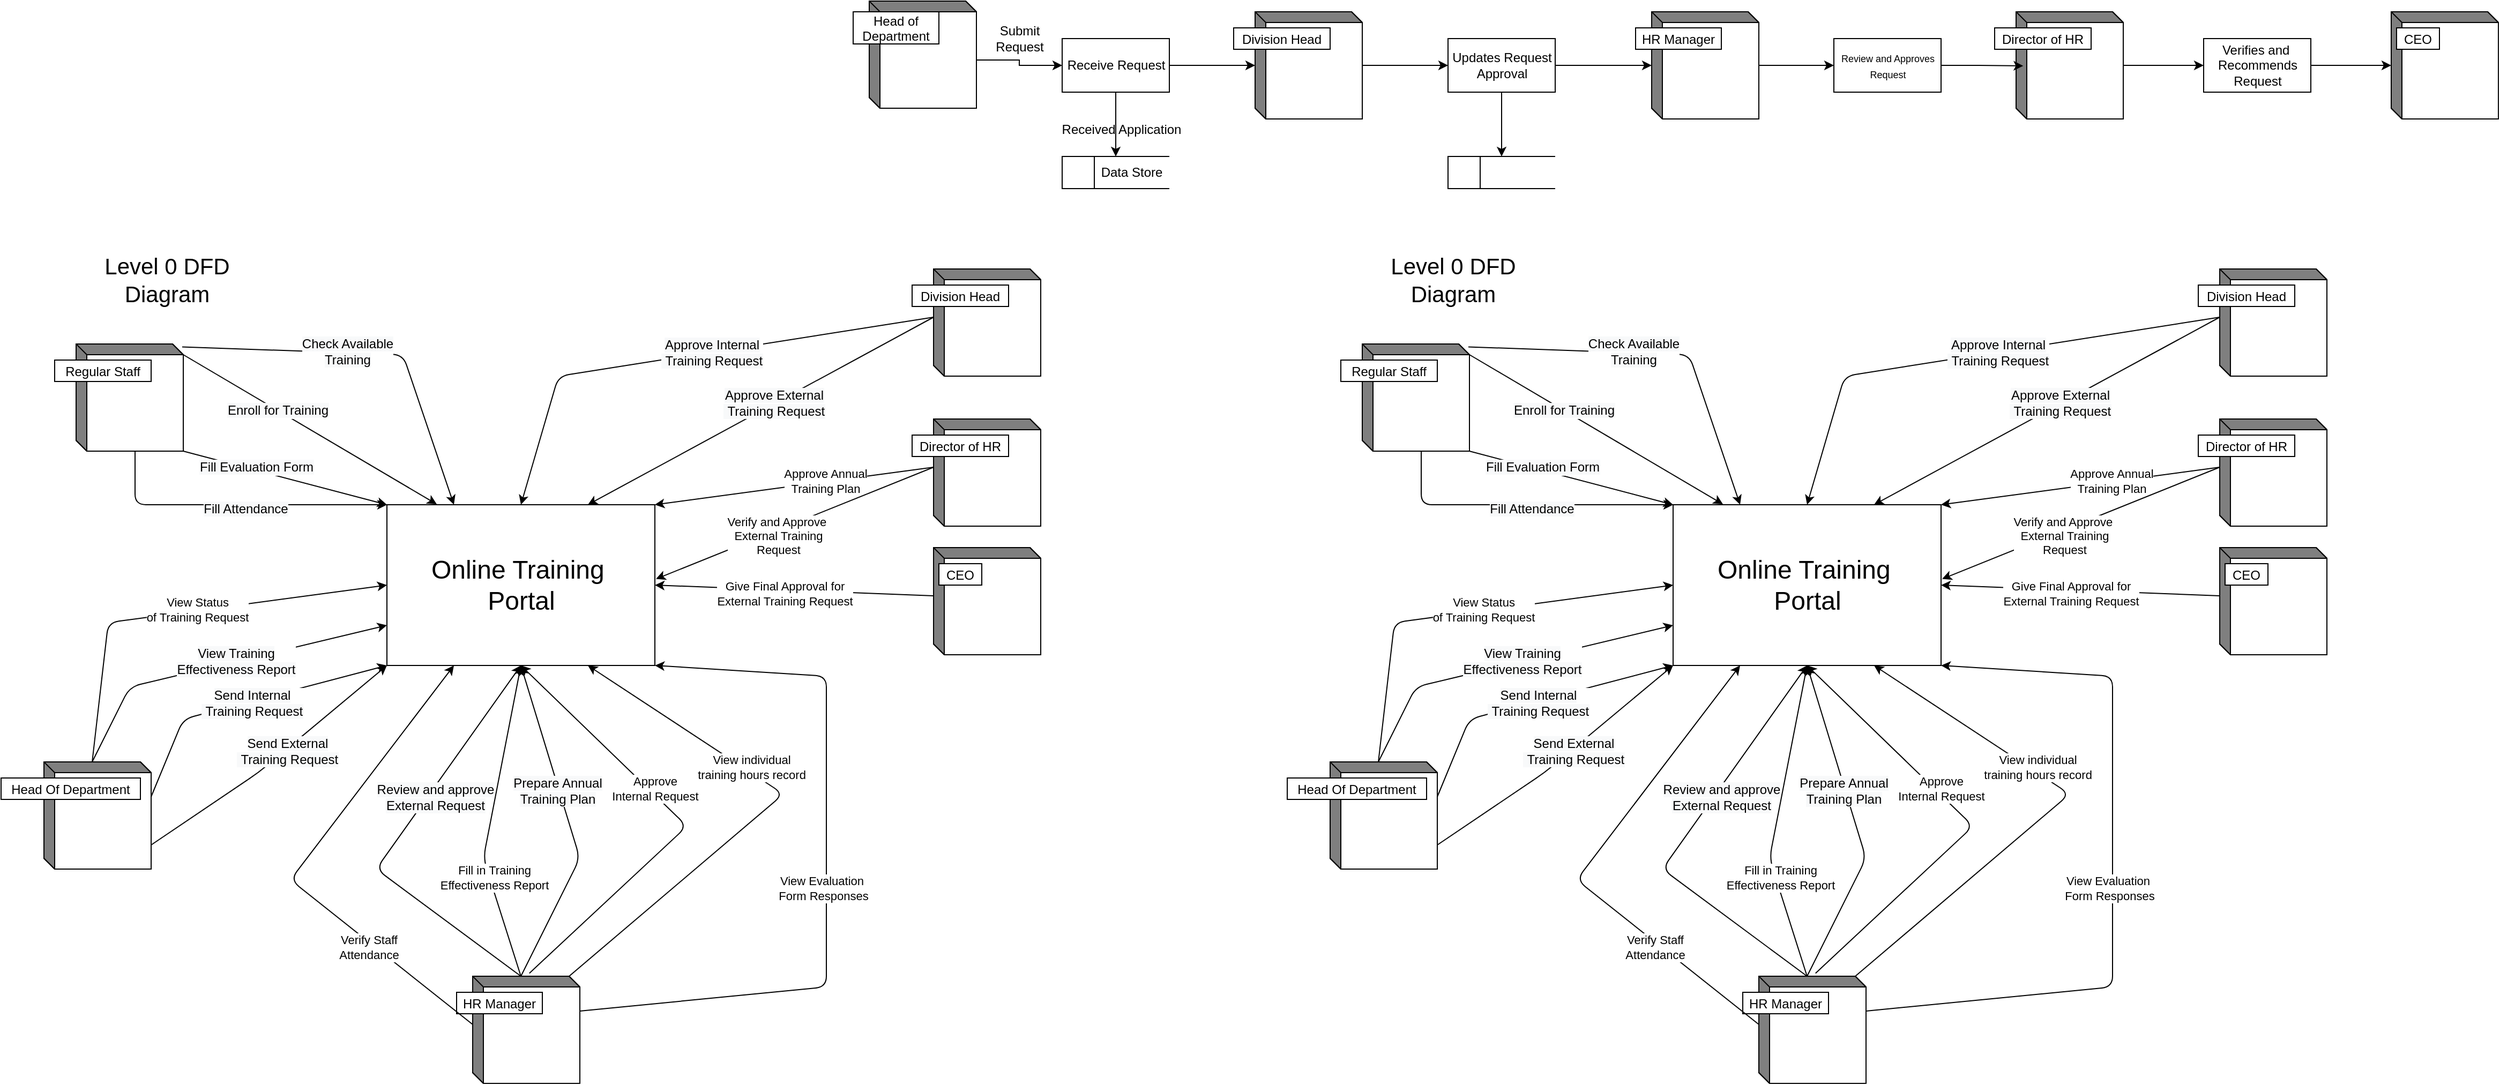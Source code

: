 <mxfile version="14.5.3" type="github">
  <diagram id="k6v7SNn6R5cbtLQKh57G" name="Page-1">
    <mxGraphModel dx="3731" dy="1134" grid="1" gridSize="10" guides="1" tooltips="1" connect="1" arrows="1" fold="1" page="1" pageScale="1" pageWidth="850" pageHeight="1100" math="0" shadow="0">
      <root>
        <mxCell id="0" />
        <mxCell id="1" parent="0" />
        <mxCell id="owvocZtWML4od7lgdQ8R-1" value="" style="html=1;dashed=0;whitespace=wrap;shape=mxgraph.dfd.dataStoreID;align=left;spacingLeft=3;points=[[0,0],[0.5,0],[1,0],[0,0.5],[1,0.5],[0,1],[0.5,1],[1,1]];" vertex="1" parent="1">
          <mxGeometry x="110" y="415" width="100" height="30" as="geometry" />
        </mxCell>
        <mxCell id="owvocZtWML4od7lgdQ8R-15" style="edgeStyle=orthogonalEdgeStyle;rounded=0;orthogonalLoop=1;jettySize=auto;html=1;exitX=0;exitY=0;exitDx=100;exitDy=55;exitPerimeter=0;" edge="1" parent="1" source="owvocZtWML4od7lgdQ8R-2" target="owvocZtWML4od7lgdQ8R-4">
          <mxGeometry relative="1" as="geometry" />
        </mxCell>
        <mxCell id="owvocZtWML4od7lgdQ8R-2" value="" style="html=1;dashed=0;whitespace=wrap;shape=mxgraph.dfd.externalEntity" vertex="1" parent="1">
          <mxGeometry x="-70" y="270" width="100" height="100" as="geometry" />
        </mxCell>
        <mxCell id="owvocZtWML4od7lgdQ8R-3" value="Head of &#xa;Department" style="autosize=1;part=1;resizable=0;strokeColor=inherit;fillColor=inherit;gradientColor=inherit;" vertex="1" parent="owvocZtWML4od7lgdQ8R-2">
          <mxGeometry width="80" height="30" relative="1" as="geometry">
            <mxPoint x="-15" y="10" as="offset" />
          </mxGeometry>
        </mxCell>
        <mxCell id="owvocZtWML4od7lgdQ8R-16" style="edgeStyle=orthogonalEdgeStyle;rounded=0;orthogonalLoop=1;jettySize=auto;html=1;" edge="1" parent="1" source="owvocZtWML4od7lgdQ8R-4" target="owvocZtWML4od7lgdQ8R-5">
          <mxGeometry relative="1" as="geometry" />
        </mxCell>
        <mxCell id="owvocZtWML4od7lgdQ8R-27" style="edgeStyle=orthogonalEdgeStyle;rounded=0;orthogonalLoop=1;jettySize=auto;html=1;entryX=0.5;entryY=0;entryDx=0;entryDy=0;" edge="1" parent="1" source="owvocZtWML4od7lgdQ8R-4" target="owvocZtWML4od7lgdQ8R-1">
          <mxGeometry relative="1" as="geometry" />
        </mxCell>
        <mxCell id="owvocZtWML4od7lgdQ8R-4" value="Receive Request" style="html=1;dashed=0;whitespace=wrap;" vertex="1" parent="1">
          <mxGeometry x="110" y="305" width="100" height="50" as="geometry" />
        </mxCell>
        <mxCell id="owvocZtWML4od7lgdQ8R-18" style="edgeStyle=orthogonalEdgeStyle;rounded=0;orthogonalLoop=1;jettySize=auto;html=1;entryX=0;entryY=0.5;entryDx=0;entryDy=0;" edge="1" parent="1" source="owvocZtWML4od7lgdQ8R-5" target="owvocZtWML4od7lgdQ8R-13">
          <mxGeometry relative="1" as="geometry" />
        </mxCell>
        <mxCell id="owvocZtWML4od7lgdQ8R-5" value="" style="html=1;dashed=0;whitespace=wrap;shape=mxgraph.dfd.externalEntity" vertex="1" parent="1">
          <mxGeometry x="290" y="280" width="100" height="100" as="geometry" />
        </mxCell>
        <mxCell id="owvocZtWML4od7lgdQ8R-6" value="Division Head" style="autosize=1;part=1;resizable=0;strokeColor=inherit;fillColor=inherit;gradientColor=inherit;" vertex="1" parent="owvocZtWML4od7lgdQ8R-5">
          <mxGeometry width="90" height="20" relative="1" as="geometry">
            <mxPoint x="-20" y="15" as="offset" />
          </mxGeometry>
        </mxCell>
        <mxCell id="owvocZtWML4od7lgdQ8R-20" style="edgeStyle=orthogonalEdgeStyle;rounded=0;orthogonalLoop=1;jettySize=auto;html=1;entryX=0;entryY=0.5;entryDx=0;entryDy=0;" edge="1" parent="1" source="owvocZtWML4od7lgdQ8R-7" target="owvocZtWML4od7lgdQ8R-14">
          <mxGeometry relative="1" as="geometry" />
        </mxCell>
        <mxCell id="owvocZtWML4od7lgdQ8R-7" value="" style="html=1;dashed=0;whitespace=wrap;shape=mxgraph.dfd.externalEntity" vertex="1" parent="1">
          <mxGeometry x="660" y="280" width="100" height="100" as="geometry" />
        </mxCell>
        <mxCell id="owvocZtWML4od7lgdQ8R-8" value="HR Manager" style="autosize=1;part=1;resizable=0;strokeColor=inherit;fillColor=inherit;gradientColor=inherit;" vertex="1" parent="owvocZtWML4od7lgdQ8R-7">
          <mxGeometry width="80" height="20" relative="1" as="geometry">
            <mxPoint x="-15" y="15" as="offset" />
          </mxGeometry>
        </mxCell>
        <mxCell id="owvocZtWML4od7lgdQ8R-24" style="edgeStyle=orthogonalEdgeStyle;rounded=0;orthogonalLoop=1;jettySize=auto;html=1;entryX=0;entryY=0.5;entryDx=0;entryDy=0;" edge="1" parent="1" source="owvocZtWML4od7lgdQ8R-9" target="owvocZtWML4od7lgdQ8R-23">
          <mxGeometry relative="1" as="geometry" />
        </mxCell>
        <mxCell id="owvocZtWML4od7lgdQ8R-9" value="" style="html=1;dashed=0;whitespace=wrap;shape=mxgraph.dfd.externalEntity" vertex="1" parent="1">
          <mxGeometry x="1000" y="280" width="100" height="100" as="geometry" />
        </mxCell>
        <mxCell id="owvocZtWML4od7lgdQ8R-10" value="Director of HR" style="autosize=1;part=1;resizable=0;strokeColor=inherit;fillColor=inherit;gradientColor=inherit;" vertex="1" parent="owvocZtWML4od7lgdQ8R-9">
          <mxGeometry width="90" height="20" relative="1" as="geometry">
            <mxPoint x="-20" y="15" as="offset" />
          </mxGeometry>
        </mxCell>
        <mxCell id="owvocZtWML4od7lgdQ8R-11" value="" style="html=1;dashed=0;whitespace=wrap;shape=mxgraph.dfd.externalEntity" vertex="1" parent="1">
          <mxGeometry x="1350" y="280" width="100" height="100" as="geometry" />
        </mxCell>
        <mxCell id="owvocZtWML4od7lgdQ8R-12" value="CEO" style="autosize=1;part=1;resizable=0;strokeColor=inherit;fillColor=inherit;gradientColor=inherit;" vertex="1" parent="owvocZtWML4od7lgdQ8R-11">
          <mxGeometry width="40" height="20" relative="1" as="geometry">
            <mxPoint x="5" y="15" as="offset" />
          </mxGeometry>
        </mxCell>
        <mxCell id="owvocZtWML4od7lgdQ8R-19" style="edgeStyle=orthogonalEdgeStyle;rounded=0;orthogonalLoop=1;jettySize=auto;html=1;" edge="1" parent="1" source="owvocZtWML4od7lgdQ8R-13" target="owvocZtWML4od7lgdQ8R-7">
          <mxGeometry relative="1" as="geometry" />
        </mxCell>
        <mxCell id="owvocZtWML4od7lgdQ8R-29" style="edgeStyle=orthogonalEdgeStyle;rounded=0;orthogonalLoop=1;jettySize=auto;html=1;entryX=0.5;entryY=0;entryDx=0;entryDy=0;" edge="1" parent="1" source="owvocZtWML4od7lgdQ8R-13" target="owvocZtWML4od7lgdQ8R-28">
          <mxGeometry relative="1" as="geometry" />
        </mxCell>
        <mxCell id="owvocZtWML4od7lgdQ8R-13" value="Updates Request &lt;br&gt;Approval" style="html=1;dashed=0;whitespace=wrap;" vertex="1" parent="1">
          <mxGeometry x="470" y="305" width="100" height="50" as="geometry" />
        </mxCell>
        <mxCell id="owvocZtWML4od7lgdQ8R-21" style="edgeStyle=orthogonalEdgeStyle;rounded=0;orthogonalLoop=1;jettySize=auto;html=1;entryX=0.067;entryY=0.505;entryDx=0;entryDy=0;entryPerimeter=0;" edge="1" parent="1" source="owvocZtWML4od7lgdQ8R-14" target="owvocZtWML4od7lgdQ8R-9">
          <mxGeometry relative="1" as="geometry" />
        </mxCell>
        <mxCell id="owvocZtWML4od7lgdQ8R-14" value="&lt;font style=&quot;font-size: 9px&quot;&gt;Review and Approves&lt;br&gt;Request&lt;/font&gt;" style="html=1;dashed=0;whitespace=wrap;" vertex="1" parent="1">
          <mxGeometry x="830" y="305" width="100" height="50" as="geometry" />
        </mxCell>
        <mxCell id="owvocZtWML4od7lgdQ8R-17" value="Submit&lt;br&gt;Request" style="text;html=1;align=center;verticalAlign=middle;resizable=0;points=[];autosize=1;" vertex="1" parent="1">
          <mxGeometry x="40" y="290" width="60" height="30" as="geometry" />
        </mxCell>
        <mxCell id="owvocZtWML4od7lgdQ8R-25" style="edgeStyle=orthogonalEdgeStyle;rounded=0;orthogonalLoop=1;jettySize=auto;html=1;" edge="1" parent="1" source="owvocZtWML4od7lgdQ8R-23" target="owvocZtWML4od7lgdQ8R-11">
          <mxGeometry relative="1" as="geometry" />
        </mxCell>
        <mxCell id="owvocZtWML4od7lgdQ8R-23" value="Verifies and&amp;nbsp;&lt;br&gt;Recommends&lt;br&gt;Request" style="html=1;dashed=0;whitespace=wrap;" vertex="1" parent="1">
          <mxGeometry x="1175" y="305" width="100" height="50" as="geometry" />
        </mxCell>
        <mxCell id="owvocZtWML4od7lgdQ8R-26" value="Data Store" style="text;html=1;strokeColor=none;fillColor=none;align=center;verticalAlign=middle;whiteSpace=wrap;rounded=0;" vertex="1" parent="1">
          <mxGeometry x="140" y="420" width="70" height="20" as="geometry" />
        </mxCell>
        <mxCell id="owvocZtWML4od7lgdQ8R-28" value="" style="html=1;dashed=0;whitespace=wrap;shape=mxgraph.dfd.dataStoreID;align=left;spacingLeft=3;points=[[0,0],[0.5,0],[1,0],[0,0.5],[1,0.5],[0,1],[0.5,1],[1,1]];" vertex="1" parent="1">
          <mxGeometry x="470" y="415" width="100" height="30" as="geometry" />
        </mxCell>
        <mxCell id="owvocZtWML4od7lgdQ8R-30" value="Received Application" style="text;html=1;align=center;verticalAlign=middle;resizable=0;points=[];autosize=1;" vertex="1" parent="1">
          <mxGeometry x="100" y="380" width="130" height="20" as="geometry" />
        </mxCell>
        <mxCell id="owvocZtWML4od7lgdQ8R-31" value="" style="html=1;dashed=0;whitespace=wrap;shape=mxgraph.dfd.externalEntity" vertex="1" parent="1">
          <mxGeometry x="390" y="590" width="100" height="100" as="geometry" />
        </mxCell>
        <mxCell id="owvocZtWML4od7lgdQ8R-32" value="Regular Staff" style="autosize=1;part=1;resizable=0;strokeColor=inherit;fillColor=inherit;gradientColor=inherit;" vertex="1" parent="owvocZtWML4od7lgdQ8R-31">
          <mxGeometry width="90" height="20" relative="1" as="geometry">
            <mxPoint x="-20" y="15" as="offset" />
          </mxGeometry>
        </mxCell>
        <mxCell id="owvocZtWML4od7lgdQ8R-33" value="&lt;font style=&quot;font-size: 24px&quot;&gt;Online Training&amp;nbsp;&lt;br&gt;Portal&lt;/font&gt;" style="html=1;dashed=0;whitespace=wrap;" vertex="1" parent="1">
          <mxGeometry x="680" y="740" width="250" height="150" as="geometry" />
        </mxCell>
        <mxCell id="owvocZtWML4od7lgdQ8R-34" value="" style="html=1;dashed=0;whitespace=wrap;shape=mxgraph.dfd.externalEntity" vertex="1" parent="1">
          <mxGeometry x="760" y="1180" width="100" height="100" as="geometry" />
        </mxCell>
        <mxCell id="owvocZtWML4od7lgdQ8R-35" value="HR Manager" style="autosize=1;part=1;resizable=0;strokeColor=inherit;fillColor=inherit;gradientColor=inherit;" vertex="1" parent="owvocZtWML4od7lgdQ8R-34">
          <mxGeometry width="80" height="20" relative="1" as="geometry">
            <mxPoint x="-15" y="15" as="offset" />
          </mxGeometry>
        </mxCell>
        <mxCell id="owvocZtWML4od7lgdQ8R-36" value="" style="html=1;dashed=0;whitespace=wrap;shape=mxgraph.dfd.externalEntity" vertex="1" parent="1">
          <mxGeometry x="360" y="980" width="100" height="100" as="geometry" />
        </mxCell>
        <mxCell id="owvocZtWML4od7lgdQ8R-37" value="Head Of Department" style="autosize=1;part=1;resizable=0;strokeColor=inherit;fillColor=inherit;gradientColor=inherit;" vertex="1" parent="owvocZtWML4od7lgdQ8R-36">
          <mxGeometry width="130" height="20" relative="1" as="geometry">
            <mxPoint x="-40" y="15" as="offset" />
          </mxGeometry>
        </mxCell>
        <mxCell id="owvocZtWML4od7lgdQ8R-38" value="" style="html=1;dashed=0;whitespace=wrap;shape=mxgraph.dfd.externalEntity" vertex="1" parent="1">
          <mxGeometry x="1190" y="520" width="100" height="100" as="geometry" />
        </mxCell>
        <mxCell id="owvocZtWML4od7lgdQ8R-39" value="Division Head" style="autosize=1;part=1;resizable=0;strokeColor=inherit;fillColor=inherit;gradientColor=inherit;" vertex="1" parent="owvocZtWML4od7lgdQ8R-38">
          <mxGeometry width="90" height="20" relative="1" as="geometry">
            <mxPoint x="-20" y="15" as="offset" />
          </mxGeometry>
        </mxCell>
        <mxCell id="owvocZtWML4od7lgdQ8R-41" value="" style="html=1;dashed=0;whitespace=wrap;shape=mxgraph.dfd.externalEntity" vertex="1" parent="1">
          <mxGeometry x="1190" y="660" width="100" height="100" as="geometry" />
        </mxCell>
        <mxCell id="owvocZtWML4od7lgdQ8R-42" value="Director of HR" style="autosize=1;part=1;resizable=0;strokeColor=inherit;fillColor=inherit;gradientColor=inherit;" vertex="1" parent="owvocZtWML4od7lgdQ8R-41">
          <mxGeometry width="90" height="20" relative="1" as="geometry">
            <mxPoint x="-20" y="15" as="offset" />
          </mxGeometry>
        </mxCell>
        <mxCell id="owvocZtWML4od7lgdQ8R-43" value="" style="html=1;dashed=0;whitespace=wrap;shape=mxgraph.dfd.externalEntity" vertex="1" parent="1">
          <mxGeometry x="1190" y="780" width="100" height="100" as="geometry" />
        </mxCell>
        <mxCell id="owvocZtWML4od7lgdQ8R-44" value="CEO" style="autosize=1;part=1;resizable=0;strokeColor=inherit;fillColor=inherit;gradientColor=inherit;" vertex="1" parent="owvocZtWML4od7lgdQ8R-43">
          <mxGeometry width="40" height="20" relative="1" as="geometry">
            <mxPoint x="5" y="15" as="offset" />
          </mxGeometry>
        </mxCell>
        <mxCell id="owvocZtWML4od7lgdQ8R-48" value="" style="endArrow=classic;html=1;exitX=0;exitY=0;exitDx=100;exitDy=10;exitPerimeter=0;entryX=0.186;entryY=-0.003;entryDx=0;entryDy=0;entryPerimeter=0;" edge="1" parent="1" source="owvocZtWML4od7lgdQ8R-31" target="owvocZtWML4od7lgdQ8R-33">
          <mxGeometry width="50" height="50" relative="1" as="geometry">
            <mxPoint x="590" y="710" as="sourcePoint" />
            <mxPoint x="640" y="660" as="targetPoint" />
          </mxGeometry>
        </mxCell>
        <mxCell id="owvocZtWML4od7lgdQ8R-118" value="&lt;span style=&quot;font-size: 12px ; background-color: rgb(248 , 249 , 250)&quot;&gt;Enroll for Training&lt;/span&gt;" style="edgeLabel;html=1;align=center;verticalAlign=middle;resizable=0;points=[];" vertex="1" connectable="0" parent="owvocZtWML4od7lgdQ8R-48">
          <mxGeometry x="-0.256" relative="1" as="geometry">
            <mxPoint as="offset" />
          </mxGeometry>
        </mxCell>
        <mxCell id="owvocZtWML4od7lgdQ8R-49" value="" style="endArrow=classic;html=1;entryX=0;entryY=0;entryDx=0;entryDy=0;exitX=1;exitY=1;exitDx=0;exitDy=0;exitPerimeter=0;" edge="1" parent="1" source="owvocZtWML4od7lgdQ8R-31" target="owvocZtWML4od7lgdQ8R-33">
          <mxGeometry width="50" height="50" relative="1" as="geometry">
            <mxPoint x="490" y="680" as="sourcePoint" />
            <mxPoint x="610" y="800" as="targetPoint" />
          </mxGeometry>
        </mxCell>
        <mxCell id="owvocZtWML4od7lgdQ8R-119" value="&lt;span style=&quot;font-size: 12px ; background-color: rgb(248 , 249 , 250)&quot;&gt;Fill Evaluation Form&lt;/span&gt;" style="edgeLabel;html=1;align=center;verticalAlign=middle;resizable=0;points=[];" vertex="1" connectable="0" parent="owvocZtWML4od7lgdQ8R-49">
          <mxGeometry x="-0.292" y="3" relative="1" as="geometry">
            <mxPoint as="offset" />
          </mxGeometry>
        </mxCell>
        <mxCell id="owvocZtWML4od7lgdQ8R-50" value="" style="endArrow=classic;html=1;exitX=0.99;exitY=0.027;exitDx=0;exitDy=0;exitPerimeter=0;entryX=0.25;entryY=0;entryDx=0;entryDy=0;" edge="1" parent="1" source="owvocZtWML4od7lgdQ8R-31" target="owvocZtWML4od7lgdQ8R-33">
          <mxGeometry width="50" height="50" relative="1" as="geometry">
            <mxPoint x="730" y="670" as="sourcePoint" />
            <mxPoint x="780" y="620" as="targetPoint" />
            <Array as="points">
              <mxPoint x="695" y="600" />
            </Array>
          </mxGeometry>
        </mxCell>
        <mxCell id="owvocZtWML4od7lgdQ8R-117" value="&lt;span style=&quot;font-size: 12px ; background-color: rgb(248 , 249 , 250)&quot;&gt;Check Available &lt;br&gt;Training&lt;/span&gt;" style="edgeLabel;html=1;align=center;verticalAlign=middle;resizable=0;points=[];" vertex="1" connectable="0" parent="owvocZtWML4od7lgdQ8R-50">
          <mxGeometry x="-0.13" y="1" relative="1" as="geometry">
            <mxPoint as="offset" />
          </mxGeometry>
        </mxCell>
        <mxCell id="owvocZtWML4od7lgdQ8R-56" value="" style="endArrow=classic;html=1;exitX=0;exitY=0;exitDx=55;exitDy=100;exitPerimeter=0;entryX=0;entryY=0;entryDx=0;entryDy=0;" edge="1" parent="1" source="owvocZtWML4od7lgdQ8R-31" target="owvocZtWML4od7lgdQ8R-33">
          <mxGeometry width="50" height="50" relative="1" as="geometry">
            <mxPoint x="530" y="770" as="sourcePoint" />
            <mxPoint x="580" y="720" as="targetPoint" />
            <Array as="points">
              <mxPoint x="445" y="740" />
            </Array>
          </mxGeometry>
        </mxCell>
        <mxCell id="owvocZtWML4od7lgdQ8R-120" value="&lt;span style=&quot;font-size: 12px ; background-color: rgb(248 , 249 , 250)&quot;&gt;Fill Attendance&lt;/span&gt;" style="edgeLabel;html=1;align=center;verticalAlign=middle;resizable=0;points=[];" vertex="1" connectable="0" parent="owvocZtWML4od7lgdQ8R-56">
          <mxGeometry x="0.074" y="-4" relative="1" as="geometry">
            <mxPoint as="offset" />
          </mxGeometry>
        </mxCell>
        <mxCell id="owvocZtWML4od7lgdQ8R-63" value="" style="endArrow=classic;html=1;exitX=0;exitY=0;exitDx=100;exitDy=32.5;exitPerimeter=0;entryX=0;entryY=1;entryDx=0;entryDy=0;" edge="1" parent="1" source="owvocZtWML4od7lgdQ8R-36" target="owvocZtWML4od7lgdQ8R-33">
          <mxGeometry width="50" height="50" relative="1" as="geometry">
            <mxPoint x="510" y="850" as="sourcePoint" />
            <mxPoint x="560" y="800" as="targetPoint" />
            <Array as="points">
              <mxPoint x="490" y="940" />
            </Array>
          </mxGeometry>
        </mxCell>
        <mxCell id="owvocZtWML4od7lgdQ8R-113" value="&lt;font style=&quot;font-size: 12px&quot;&gt;&lt;span style=&quot;background-color: rgb(248 , 249 , 250)&quot;&gt;Send Internal&lt;/span&gt;&lt;br style=&quot;background-color: rgb(248 , 249 , 250)&quot;&gt;&lt;span style=&quot;background-color: rgb(248 , 249 , 250)&quot;&gt;&amp;nbsp;Training Request&lt;/span&gt;&lt;/font&gt;" style="edgeLabel;html=1;align=center;verticalAlign=middle;resizable=0;points=[];" vertex="1" connectable="0" parent="owvocZtWML4od7lgdQ8R-63">
          <mxGeometry x="0.045" y="-1" relative="1" as="geometry">
            <mxPoint x="1" as="offset" />
          </mxGeometry>
        </mxCell>
        <mxCell id="owvocZtWML4od7lgdQ8R-64" value="" style="endArrow=classic;html=1;exitX=0;exitY=0;exitDx=100;exitDy=77.5;exitPerimeter=0;entryX=0;entryY=1;entryDx=0;entryDy=0;" edge="1" parent="1" source="owvocZtWML4od7lgdQ8R-36" target="owvocZtWML4od7lgdQ8R-33">
          <mxGeometry width="50" height="50" relative="1" as="geometry">
            <mxPoint x="550" y="910" as="sourcePoint" />
            <mxPoint x="600" y="860" as="targetPoint" />
            <Array as="points">
              <mxPoint x="560" y="990" />
            </Array>
          </mxGeometry>
        </mxCell>
        <mxCell id="owvocZtWML4od7lgdQ8R-114" value="&lt;span style=&quot;font-size: 12px ; background-color: rgb(248 , 249 , 250)&quot;&gt;Send External&lt;/span&gt;&lt;br style=&quot;font-size: 12px ; background-color: rgb(248 , 249 , 250)&quot;&gt;&lt;span style=&quot;font-size: 12px ; background-color: rgb(248 , 249 , 250)&quot;&gt;&amp;nbsp;Training Request&lt;/span&gt;" style="edgeLabel;html=1;align=center;verticalAlign=middle;resizable=0;points=[];" vertex="1" connectable="0" parent="owvocZtWML4od7lgdQ8R-64">
          <mxGeometry x="0.118" y="-1" relative="1" as="geometry">
            <mxPoint y="1" as="offset" />
          </mxGeometry>
        </mxCell>
        <mxCell id="owvocZtWML4od7lgdQ8R-70" value="" style="endArrow=classic;html=1;entryX=1;entryY=0.5;entryDx=0;entryDy=0;exitX=0;exitY=0;exitDx=0;exitDy=45;exitPerimeter=0;" edge="1" parent="1" source="owvocZtWML4od7lgdQ8R-43" target="owvocZtWML4od7lgdQ8R-33">
          <mxGeometry width="50" height="50" relative="1" as="geometry">
            <mxPoint x="1070" y="1060" as="sourcePoint" />
            <mxPoint x="1120" y="1010" as="targetPoint" />
          </mxGeometry>
        </mxCell>
        <mxCell id="owvocZtWML4od7lgdQ8R-84" value="Give Final Approval for &lt;br&gt;External Training Request" style="edgeLabel;html=1;align=center;verticalAlign=middle;resizable=0;points=[];" vertex="1" connectable="0" parent="owvocZtWML4od7lgdQ8R-70">
          <mxGeometry x="0.073" y="3" relative="1" as="geometry">
            <mxPoint as="offset" />
          </mxGeometry>
        </mxCell>
        <mxCell id="owvocZtWML4od7lgdQ8R-85" value="" style="endArrow=classic;html=1;entryX=1;entryY=0;entryDx=0;entryDy=0;exitX=0;exitY=0;exitDx=0;exitDy=45;exitPerimeter=0;" edge="1" parent="1" source="owvocZtWML4od7lgdQ8R-41" target="owvocZtWML4od7lgdQ8R-33">
          <mxGeometry width="50" height="50" relative="1" as="geometry">
            <mxPoint x="1090" y="860" as="sourcePoint" />
            <mxPoint x="1140" y="810" as="targetPoint" />
          </mxGeometry>
        </mxCell>
        <mxCell id="owvocZtWML4od7lgdQ8R-88" value="Approve Annual &lt;br&gt;Training Plan" style="edgeLabel;html=1;align=center;verticalAlign=middle;resizable=0;points=[];" vertex="1" connectable="0" parent="owvocZtWML4od7lgdQ8R-85">
          <mxGeometry x="-0.224" y="-1" relative="1" as="geometry">
            <mxPoint as="offset" />
          </mxGeometry>
        </mxCell>
        <mxCell id="owvocZtWML4od7lgdQ8R-92" value="" style="endArrow=classic;html=1;entryX=1.004;entryY=0.462;entryDx=0;entryDy=0;exitX=0;exitY=0;exitDx=0;exitDy=45;exitPerimeter=0;entryPerimeter=0;" edge="1" parent="1" source="owvocZtWML4od7lgdQ8R-41" target="owvocZtWML4od7lgdQ8R-33">
          <mxGeometry width="50" height="50" relative="1" as="geometry">
            <mxPoint x="1080" y="895" as="sourcePoint" />
            <mxPoint x="1130" y="845" as="targetPoint" />
          </mxGeometry>
        </mxCell>
        <mxCell id="owvocZtWML4od7lgdQ8R-93" value="Verify and Approve&amp;nbsp;&lt;br&gt;External Training&lt;br&gt;Request" style="edgeLabel;html=1;align=center;verticalAlign=middle;resizable=0;points=[];" vertex="1" connectable="0" parent="owvocZtWML4od7lgdQ8R-92">
          <mxGeometry x="0.125" y="5" relative="1" as="geometry">
            <mxPoint x="-1" as="offset" />
          </mxGeometry>
        </mxCell>
        <mxCell id="owvocZtWML4od7lgdQ8R-94" value="" style="endArrow=classic;html=1;entryX=0.75;entryY=1;entryDx=0;entryDy=0;exitX=0;exitY=0;exitDx=90;exitDy=0;exitPerimeter=0;" edge="1" parent="1" source="owvocZtWML4od7lgdQ8R-34" target="owvocZtWML4od7lgdQ8R-33">
          <mxGeometry width="50" height="50" relative="1" as="geometry">
            <mxPoint x="1079" y="1392.857" as="sourcePoint" />
            <mxPoint x="1130" y="1080" as="targetPoint" />
            <Array as="points">
              <mxPoint x="1050" y="1010" />
            </Array>
          </mxGeometry>
        </mxCell>
        <mxCell id="owvocZtWML4od7lgdQ8R-95" value="View individual &lt;br&gt;training hours record" style="edgeLabel;html=1;align=center;verticalAlign=middle;resizable=0;points=[];" vertex="1" connectable="0" parent="owvocZtWML4od7lgdQ8R-94">
          <mxGeometry x="0.253" y="-4" relative="1" as="geometry">
            <mxPoint as="offset" />
          </mxGeometry>
        </mxCell>
        <mxCell id="owvocZtWML4od7lgdQ8R-97" value="" style="endArrow=classic;html=1;exitX=0;exitY=0;exitDx=45;exitDy=0;exitPerimeter=0;entryX=0.5;entryY=1;entryDx=0;entryDy=0;" edge="1" parent="1" source="owvocZtWML4od7lgdQ8R-34" target="owvocZtWML4od7lgdQ8R-33">
          <mxGeometry width="50" height="50" relative="1" as="geometry">
            <mxPoint x="290" y="1200" as="sourcePoint" />
            <mxPoint x="341" y="980" as="targetPoint" />
            <Array as="points">
              <mxPoint x="670" y="1080" />
            </Array>
          </mxGeometry>
        </mxCell>
        <mxCell id="owvocZtWML4od7lgdQ8R-98" value="&lt;span style=&quot;font-size: 12px ; background-color: rgb(248 , 249 , 250)&quot;&gt;Review and approve &lt;br&gt;External Request&lt;/span&gt;" style="edgeLabel;html=1;align=center;verticalAlign=middle;resizable=0;points=[];" vertex="1" connectable="0" parent="owvocZtWML4od7lgdQ8R-97">
          <mxGeometry x="0.27" y="-6" relative="1" as="geometry">
            <mxPoint as="offset" />
          </mxGeometry>
        </mxCell>
        <mxCell id="owvocZtWML4od7lgdQ8R-99" value="" style="endArrow=classic;html=1;exitX=0.529;exitY=-0.028;exitDx=0;exitDy=0;exitPerimeter=0;entryX=0.5;entryY=1;entryDx=0;entryDy=0;" edge="1" parent="1" source="owvocZtWML4od7lgdQ8R-34" target="owvocZtWML4od7lgdQ8R-33">
          <mxGeometry width="50" height="50" relative="1" as="geometry">
            <mxPoint x="700" y="1140" as="sourcePoint" />
            <mxPoint x="751" y="970" as="targetPoint" />
            <Array as="points">
              <mxPoint x="960" y="1040" />
            </Array>
          </mxGeometry>
        </mxCell>
        <mxCell id="owvocZtWML4od7lgdQ8R-100" value="Approve &lt;br&gt;Internal Request" style="edgeLabel;html=1;align=center;verticalAlign=middle;resizable=0;points=[];" vertex="1" connectable="0" parent="owvocZtWML4od7lgdQ8R-99">
          <mxGeometry x="0.187" y="-4" relative="1" as="geometry">
            <mxPoint as="offset" />
          </mxGeometry>
        </mxCell>
        <mxCell id="owvocZtWML4od7lgdQ8R-101" value="" style="endArrow=classic;html=1;exitX=0;exitY=0;exitDx=45;exitDy=0;exitPerimeter=0;entryX=0.5;entryY=1;entryDx=0;entryDy=0;" edge="1" parent="1" source="owvocZtWML4od7lgdQ8R-34" target="owvocZtWML4od7lgdQ8R-33">
          <mxGeometry width="50" height="50" relative="1" as="geometry">
            <mxPoint x="550" y="1150" as="sourcePoint" />
            <mxPoint x="610" y="970" as="targetPoint" />
            <Array as="points">
              <mxPoint x="860" y="1070" />
            </Array>
          </mxGeometry>
        </mxCell>
        <mxCell id="owvocZtWML4od7lgdQ8R-102" value="&lt;span style=&quot;font-size: 12px ; background-color: rgb(248 , 249 , 250)&quot;&gt;Prepare Annual &lt;br&gt;Training Plan&lt;/span&gt;" style="edgeLabel;html=1;align=center;verticalAlign=middle;resizable=0;points=[];" vertex="1" connectable="0" parent="owvocZtWML4od7lgdQ8R-101">
          <mxGeometry x="0.223" y="2" relative="1" as="geometry">
            <mxPoint y="1" as="offset" />
          </mxGeometry>
        </mxCell>
        <mxCell id="owvocZtWML4od7lgdQ8R-103" value="" style="endArrow=classic;html=1;exitX=0;exitY=0;exitDx=45;exitDy=0;exitPerimeter=0;entryX=0.5;entryY=1;entryDx=0;entryDy=0;" edge="1" parent="1" source="owvocZtWML4od7lgdQ8R-34" target="owvocZtWML4od7lgdQ8R-33">
          <mxGeometry width="50" height="50" relative="1" as="geometry">
            <mxPoint x="490" y="1060" as="sourcePoint" />
            <mxPoint x="420" y="950" as="targetPoint" />
            <Array as="points">
              <mxPoint x="770" y="1070" />
            </Array>
          </mxGeometry>
        </mxCell>
        <mxCell id="owvocZtWML4od7lgdQ8R-105" value="Fill in Training &lt;br&gt;Effectiveness Report" style="edgeLabel;html=1;align=center;verticalAlign=middle;resizable=0;points=[];" vertex="1" connectable="0" parent="owvocZtWML4od7lgdQ8R-103">
          <mxGeometry x="-0.361" y="-5" relative="1" as="geometry">
            <mxPoint x="-1" as="offset" />
          </mxGeometry>
        </mxCell>
        <mxCell id="owvocZtWML4od7lgdQ8R-106" value="" style="endArrow=classic;html=1;exitX=0;exitY=0;exitDx=0;exitDy=45;exitPerimeter=0;entryX=0.75;entryY=0;entryDx=0;entryDy=0;" edge="1" parent="1" source="owvocZtWML4od7lgdQ8R-38" target="owvocZtWML4od7lgdQ8R-33">
          <mxGeometry width="50" height="50" relative="1" as="geometry">
            <mxPoint x="1050" y="680" as="sourcePoint" />
            <mxPoint x="1100" y="630" as="targetPoint" />
          </mxGeometry>
        </mxCell>
        <mxCell id="owvocZtWML4od7lgdQ8R-108" value="&lt;span style=&quot;font-size: 12px ; background-color: rgb(248 , 249 , 250)&quot;&gt;Approve&amp;nbsp;External&lt;/span&gt;&lt;br style=&quot;font-size: 12px ; background-color: rgb(248 , 249 , 250)&quot;&gt;&lt;span style=&quot;font-size: 12px ; background-color: rgb(248 , 249 , 250)&quot;&gt;&amp;nbsp;Training Request&lt;/span&gt;" style="edgeLabel;html=1;align=center;verticalAlign=middle;resizable=0;points=[];" vertex="1" connectable="0" parent="owvocZtWML4od7lgdQ8R-106">
          <mxGeometry x="-0.079" y="-1" relative="1" as="geometry">
            <mxPoint as="offset" />
          </mxGeometry>
        </mxCell>
        <mxCell id="owvocZtWML4od7lgdQ8R-109" value="" style="endArrow=classic;html=1;exitX=0;exitY=0;exitDx=0;exitDy=45;exitPerimeter=0;entryX=0.5;entryY=0;entryDx=0;entryDy=0;" edge="1" parent="1" source="owvocZtWML4od7lgdQ8R-38" target="owvocZtWML4od7lgdQ8R-33">
          <mxGeometry width="50" height="50" relative="1" as="geometry">
            <mxPoint x="1020" y="650" as="sourcePoint" />
            <mxPoint x="1070" y="600" as="targetPoint" />
            <Array as="points">
              <mxPoint x="840" y="620" />
            </Array>
          </mxGeometry>
        </mxCell>
        <mxCell id="owvocZtWML4od7lgdQ8R-110" value="&lt;span style=&quot;font-size: 12px ; background-color: rgb(248 , 249 , 250)&quot;&gt;Approve&amp;nbsp;Internal&lt;/span&gt;&lt;br style=&quot;font-size: 12px ; background-color: rgb(248 , 249 , 250)&quot;&gt;&lt;span style=&quot;font-size: 12px ; background-color: rgb(248 , 249 , 250)&quot;&gt;&amp;nbsp;Training Request&lt;/span&gt;" style="edgeLabel;html=1;align=center;verticalAlign=middle;resizable=0;points=[];" vertex="1" connectable="0" parent="owvocZtWML4od7lgdQ8R-109">
          <mxGeometry x="-0.125" relative="1" as="geometry">
            <mxPoint as="offset" />
          </mxGeometry>
        </mxCell>
        <mxCell id="owvocZtWML4od7lgdQ8R-111" value="" style="endArrow=classic;html=1;entryX=0;entryY=0.75;entryDx=0;entryDy=0;exitX=0;exitY=0;exitDx=45;exitDy=0;exitPerimeter=0;" edge="1" parent="1" source="owvocZtWML4od7lgdQ8R-36" target="owvocZtWML4od7lgdQ8R-33">
          <mxGeometry width="50" height="50" relative="1" as="geometry">
            <mxPoint x="320" y="1010" as="sourcePoint" />
            <mxPoint x="370" y="810" as="targetPoint" />
            <Array as="points">
              <mxPoint x="440" y="910" />
            </Array>
          </mxGeometry>
        </mxCell>
        <mxCell id="owvocZtWML4od7lgdQ8R-112" value="&lt;span style=&quot;font-size: 12px ; background-color: rgb(248 , 249 , 250)&quot;&gt;View Training &lt;br&gt;Effectiveness Report&lt;/span&gt;" style="edgeLabel;html=1;align=center;verticalAlign=middle;resizable=0;points=[];" vertex="1" connectable="0" parent="owvocZtWML4od7lgdQ8R-111">
          <mxGeometry x="0.108" y="1" relative="1" as="geometry">
            <mxPoint as="offset" />
          </mxGeometry>
        </mxCell>
        <mxCell id="owvocZtWML4od7lgdQ8R-115" value="" style="endArrow=classic;html=1;exitX=0;exitY=0;exitDx=45;exitDy=0;exitPerimeter=0;entryX=0;entryY=0.5;entryDx=0;entryDy=0;" edge="1" parent="1" source="owvocZtWML4od7lgdQ8R-36" target="owvocZtWML4od7lgdQ8R-33">
          <mxGeometry width="50" height="50" relative="1" as="geometry">
            <mxPoint x="385" y="910" as="sourcePoint" />
            <mxPoint x="435" y="860" as="targetPoint" />
            <Array as="points">
              <mxPoint x="420" y="850" />
            </Array>
          </mxGeometry>
        </mxCell>
        <mxCell id="owvocZtWML4od7lgdQ8R-116" value="View Status&lt;br&gt;of Training Request" style="edgeLabel;html=1;align=center;verticalAlign=middle;resizable=0;points=[];" vertex="1" connectable="0" parent="owvocZtWML4od7lgdQ8R-115">
          <mxGeometry x="0.092" y="1" relative="1" as="geometry">
            <mxPoint as="offset" />
          </mxGeometry>
        </mxCell>
        <mxCell id="owvocZtWML4od7lgdQ8R-122" value="" style="endArrow=classic;html=1;exitX=0;exitY=0;exitDx=100;exitDy=32.5;exitPerimeter=0;entryX=1;entryY=1;entryDx=0;entryDy=0;" edge="1" parent="1" source="owvocZtWML4od7lgdQ8R-34" target="owvocZtWML4od7lgdQ8R-33">
          <mxGeometry width="50" height="50" relative="1" as="geometry">
            <mxPoint x="960" y="1200" as="sourcePoint" />
            <mxPoint x="1010" y="1150" as="targetPoint" />
            <Array as="points">
              <mxPoint x="1090" y="1190" />
              <mxPoint x="1090" y="900" />
            </Array>
          </mxGeometry>
        </mxCell>
        <mxCell id="owvocZtWML4od7lgdQ8R-123" value="View Evaluation&amp;nbsp;&lt;br&gt;Form Responses" style="edgeLabel;html=1;align=center;verticalAlign=middle;resizable=0;points=[];" vertex="1" connectable="0" parent="owvocZtWML4od7lgdQ8R-122">
          <mxGeometry x="-0.052" y="3" relative="1" as="geometry">
            <mxPoint as="offset" />
          </mxGeometry>
        </mxCell>
        <mxCell id="owvocZtWML4od7lgdQ8R-124" value="" style="endArrow=classic;html=1;entryX=0.25;entryY=1;entryDx=0;entryDy=0;exitX=0;exitY=0;exitDx=0;exitDy=45;exitPerimeter=0;" edge="1" parent="1" source="owvocZtWML4od7lgdQ8R-34" target="owvocZtWML4od7lgdQ8R-33">
          <mxGeometry width="50" height="50" relative="1" as="geometry">
            <mxPoint x="630" y="1220" as="sourcePoint" />
            <mxPoint x="680" y="1170" as="targetPoint" />
            <Array as="points">
              <mxPoint x="590" y="1090" />
            </Array>
          </mxGeometry>
        </mxCell>
        <mxCell id="owvocZtWML4od7lgdQ8R-125" value="Verify Staff&lt;br&gt;Attendance" style="edgeLabel;html=1;align=center;verticalAlign=middle;resizable=0;points=[];" vertex="1" connectable="0" parent="owvocZtWML4od7lgdQ8R-124">
          <mxGeometry x="-0.481" y="4" relative="1" as="geometry">
            <mxPoint as="offset" />
          </mxGeometry>
        </mxCell>
        <mxCell id="owvocZtWML4od7lgdQ8R-126" value="&lt;font style=&quot;font-size: 21px&quot;&gt;Level 0 DFD Diagram&lt;/font&gt;" style="text;html=1;strokeColor=none;fillColor=none;align=center;verticalAlign=middle;whiteSpace=wrap;rounded=0;" vertex="1" parent="1">
          <mxGeometry x="400" y="520" width="150" height="20" as="geometry" />
        </mxCell>
        <mxCell id="owvocZtWML4od7lgdQ8R-181" value="" style="html=1;dashed=0;whitespace=wrap;shape=mxgraph.dfd.externalEntity" vertex="1" parent="1">
          <mxGeometry x="-810" y="590" width="100" height="100" as="geometry" />
        </mxCell>
        <mxCell id="owvocZtWML4od7lgdQ8R-182" value="Regular Staff" style="autosize=1;part=1;resizable=0;strokeColor=inherit;fillColor=inherit;gradientColor=inherit;" vertex="1" parent="owvocZtWML4od7lgdQ8R-181">
          <mxGeometry width="90" height="20" relative="1" as="geometry">
            <mxPoint x="-20" y="15" as="offset" />
          </mxGeometry>
        </mxCell>
        <mxCell id="owvocZtWML4od7lgdQ8R-183" value="&lt;font style=&quot;font-size: 24px&quot;&gt;Online Training&amp;nbsp;&lt;br&gt;Portal&lt;/font&gt;" style="html=1;dashed=0;whitespace=wrap;" vertex="1" parent="1">
          <mxGeometry x="-520" y="740" width="250" height="150" as="geometry" />
        </mxCell>
        <mxCell id="owvocZtWML4od7lgdQ8R-184" value="" style="html=1;dashed=0;whitespace=wrap;shape=mxgraph.dfd.externalEntity" vertex="1" parent="1">
          <mxGeometry x="-440" y="1180" width="100" height="100" as="geometry" />
        </mxCell>
        <mxCell id="owvocZtWML4od7lgdQ8R-185" value="HR Manager" style="autosize=1;part=1;resizable=0;strokeColor=inherit;fillColor=inherit;gradientColor=inherit;" vertex="1" parent="owvocZtWML4od7lgdQ8R-184">
          <mxGeometry width="80" height="20" relative="1" as="geometry">
            <mxPoint x="-15" y="15" as="offset" />
          </mxGeometry>
        </mxCell>
        <mxCell id="owvocZtWML4od7lgdQ8R-186" value="" style="html=1;dashed=0;whitespace=wrap;shape=mxgraph.dfd.externalEntity" vertex="1" parent="1">
          <mxGeometry x="-840" y="980" width="100" height="100" as="geometry" />
        </mxCell>
        <mxCell id="owvocZtWML4od7lgdQ8R-187" value="Head Of Department" style="autosize=1;part=1;resizable=0;strokeColor=inherit;fillColor=inherit;gradientColor=inherit;" vertex="1" parent="owvocZtWML4od7lgdQ8R-186">
          <mxGeometry width="130" height="20" relative="1" as="geometry">
            <mxPoint x="-40" y="15" as="offset" />
          </mxGeometry>
        </mxCell>
        <mxCell id="owvocZtWML4od7lgdQ8R-188" value="" style="html=1;dashed=0;whitespace=wrap;shape=mxgraph.dfd.externalEntity" vertex="1" parent="1">
          <mxGeometry x="-10" y="520" width="100" height="100" as="geometry" />
        </mxCell>
        <mxCell id="owvocZtWML4od7lgdQ8R-189" value="Division Head" style="autosize=1;part=1;resizable=0;strokeColor=inherit;fillColor=inherit;gradientColor=inherit;" vertex="1" parent="owvocZtWML4od7lgdQ8R-188">
          <mxGeometry width="90" height="20" relative="1" as="geometry">
            <mxPoint x="-20" y="15" as="offset" />
          </mxGeometry>
        </mxCell>
        <mxCell id="owvocZtWML4od7lgdQ8R-190" value="" style="html=1;dashed=0;whitespace=wrap;shape=mxgraph.dfd.externalEntity" vertex="1" parent="1">
          <mxGeometry x="-10" y="660" width="100" height="100" as="geometry" />
        </mxCell>
        <mxCell id="owvocZtWML4od7lgdQ8R-191" value="Director of HR" style="autosize=1;part=1;resizable=0;strokeColor=inherit;fillColor=inherit;gradientColor=inherit;" vertex="1" parent="owvocZtWML4od7lgdQ8R-190">
          <mxGeometry width="90" height="20" relative="1" as="geometry">
            <mxPoint x="-20" y="15" as="offset" />
          </mxGeometry>
        </mxCell>
        <mxCell id="owvocZtWML4od7lgdQ8R-192" value="" style="html=1;dashed=0;whitespace=wrap;shape=mxgraph.dfd.externalEntity" vertex="1" parent="1">
          <mxGeometry x="-10" y="780" width="100" height="100" as="geometry" />
        </mxCell>
        <mxCell id="owvocZtWML4od7lgdQ8R-193" value="CEO" style="autosize=1;part=1;resizable=0;strokeColor=inherit;fillColor=inherit;gradientColor=inherit;" vertex="1" parent="owvocZtWML4od7lgdQ8R-192">
          <mxGeometry width="40" height="20" relative="1" as="geometry">
            <mxPoint x="5" y="15" as="offset" />
          </mxGeometry>
        </mxCell>
        <mxCell id="owvocZtWML4od7lgdQ8R-194" value="" style="endArrow=classic;html=1;exitX=0;exitY=0;exitDx=100;exitDy=10;exitPerimeter=0;entryX=0.186;entryY=-0.003;entryDx=0;entryDy=0;entryPerimeter=0;" edge="1" parent="1" source="owvocZtWML4od7lgdQ8R-181" target="owvocZtWML4od7lgdQ8R-183">
          <mxGeometry width="50" height="50" relative="1" as="geometry">
            <mxPoint x="-610" y="710" as="sourcePoint" />
            <mxPoint x="-560" y="660" as="targetPoint" />
          </mxGeometry>
        </mxCell>
        <mxCell id="owvocZtWML4od7lgdQ8R-195" value="&lt;span style=&quot;font-size: 12px ; background-color: rgb(248 , 249 , 250)&quot;&gt;Enroll for Training&lt;/span&gt;" style="edgeLabel;html=1;align=center;verticalAlign=middle;resizable=0;points=[];" vertex="1" connectable="0" parent="owvocZtWML4od7lgdQ8R-194">
          <mxGeometry x="-0.256" relative="1" as="geometry">
            <mxPoint as="offset" />
          </mxGeometry>
        </mxCell>
        <mxCell id="owvocZtWML4od7lgdQ8R-196" value="" style="endArrow=classic;html=1;entryX=0;entryY=0;entryDx=0;entryDy=0;exitX=1;exitY=1;exitDx=0;exitDy=0;exitPerimeter=0;" edge="1" parent="1" source="owvocZtWML4od7lgdQ8R-181" target="owvocZtWML4od7lgdQ8R-183">
          <mxGeometry width="50" height="50" relative="1" as="geometry">
            <mxPoint x="-710" y="680" as="sourcePoint" />
            <mxPoint x="-590" y="800" as="targetPoint" />
          </mxGeometry>
        </mxCell>
        <mxCell id="owvocZtWML4od7lgdQ8R-197" value="&lt;span style=&quot;font-size: 12px ; background-color: rgb(248 , 249 , 250)&quot;&gt;Fill Evaluation Form&lt;/span&gt;" style="edgeLabel;html=1;align=center;verticalAlign=middle;resizable=0;points=[];" vertex="1" connectable="0" parent="owvocZtWML4od7lgdQ8R-196">
          <mxGeometry x="-0.292" y="3" relative="1" as="geometry">
            <mxPoint as="offset" />
          </mxGeometry>
        </mxCell>
        <mxCell id="owvocZtWML4od7lgdQ8R-198" value="" style="endArrow=classic;html=1;exitX=0.99;exitY=0.027;exitDx=0;exitDy=0;exitPerimeter=0;entryX=0.25;entryY=0;entryDx=0;entryDy=0;" edge="1" parent="1" source="owvocZtWML4od7lgdQ8R-181" target="owvocZtWML4od7lgdQ8R-183">
          <mxGeometry width="50" height="50" relative="1" as="geometry">
            <mxPoint x="-470" y="670" as="sourcePoint" />
            <mxPoint x="-420" y="620" as="targetPoint" />
            <Array as="points">
              <mxPoint x="-505" y="600" />
            </Array>
          </mxGeometry>
        </mxCell>
        <mxCell id="owvocZtWML4od7lgdQ8R-199" value="&lt;span style=&quot;font-size: 12px ; background-color: rgb(248 , 249 , 250)&quot;&gt;Check Available &lt;br&gt;Training&lt;/span&gt;" style="edgeLabel;html=1;align=center;verticalAlign=middle;resizable=0;points=[];" vertex="1" connectable="0" parent="owvocZtWML4od7lgdQ8R-198">
          <mxGeometry x="-0.13" y="1" relative="1" as="geometry">
            <mxPoint as="offset" />
          </mxGeometry>
        </mxCell>
        <mxCell id="owvocZtWML4od7lgdQ8R-200" value="" style="endArrow=classic;html=1;exitX=0;exitY=0;exitDx=55;exitDy=100;exitPerimeter=0;entryX=0;entryY=0;entryDx=0;entryDy=0;" edge="1" parent="1" source="owvocZtWML4od7lgdQ8R-181" target="owvocZtWML4od7lgdQ8R-183">
          <mxGeometry width="50" height="50" relative="1" as="geometry">
            <mxPoint x="-670" y="770" as="sourcePoint" />
            <mxPoint x="-620" y="720" as="targetPoint" />
            <Array as="points">
              <mxPoint x="-755" y="740" />
            </Array>
          </mxGeometry>
        </mxCell>
        <mxCell id="owvocZtWML4od7lgdQ8R-201" value="&lt;span style=&quot;font-size: 12px ; background-color: rgb(248 , 249 , 250)&quot;&gt;Fill Attendance&lt;/span&gt;" style="edgeLabel;html=1;align=center;verticalAlign=middle;resizable=0;points=[];" vertex="1" connectable="0" parent="owvocZtWML4od7lgdQ8R-200">
          <mxGeometry x="0.074" y="-4" relative="1" as="geometry">
            <mxPoint as="offset" />
          </mxGeometry>
        </mxCell>
        <mxCell id="owvocZtWML4od7lgdQ8R-202" value="" style="endArrow=classic;html=1;exitX=0;exitY=0;exitDx=100;exitDy=32.5;exitPerimeter=0;entryX=0;entryY=1;entryDx=0;entryDy=0;" edge="1" parent="1" source="owvocZtWML4od7lgdQ8R-186" target="owvocZtWML4od7lgdQ8R-183">
          <mxGeometry width="50" height="50" relative="1" as="geometry">
            <mxPoint x="-690" y="850" as="sourcePoint" />
            <mxPoint x="-640" y="800" as="targetPoint" />
            <Array as="points">
              <mxPoint x="-710" y="940" />
            </Array>
          </mxGeometry>
        </mxCell>
        <mxCell id="owvocZtWML4od7lgdQ8R-203" value="&lt;font style=&quot;font-size: 12px&quot;&gt;&lt;span style=&quot;background-color: rgb(248 , 249 , 250)&quot;&gt;Send Internal&lt;/span&gt;&lt;br style=&quot;background-color: rgb(248 , 249 , 250)&quot;&gt;&lt;span style=&quot;background-color: rgb(248 , 249 , 250)&quot;&gt;&amp;nbsp;Training Request&lt;/span&gt;&lt;/font&gt;" style="edgeLabel;html=1;align=center;verticalAlign=middle;resizable=0;points=[];" vertex="1" connectable="0" parent="owvocZtWML4od7lgdQ8R-202">
          <mxGeometry x="0.045" y="-1" relative="1" as="geometry">
            <mxPoint x="1" as="offset" />
          </mxGeometry>
        </mxCell>
        <mxCell id="owvocZtWML4od7lgdQ8R-204" value="" style="endArrow=classic;html=1;exitX=0;exitY=0;exitDx=100;exitDy=77.5;exitPerimeter=0;entryX=0;entryY=1;entryDx=0;entryDy=0;" edge="1" parent="1" source="owvocZtWML4od7lgdQ8R-186" target="owvocZtWML4od7lgdQ8R-183">
          <mxGeometry width="50" height="50" relative="1" as="geometry">
            <mxPoint x="-650" y="910" as="sourcePoint" />
            <mxPoint x="-600" y="860" as="targetPoint" />
            <Array as="points">
              <mxPoint x="-640" y="990" />
            </Array>
          </mxGeometry>
        </mxCell>
        <mxCell id="owvocZtWML4od7lgdQ8R-205" value="&lt;span style=&quot;font-size: 12px ; background-color: rgb(248 , 249 , 250)&quot;&gt;Send External&lt;/span&gt;&lt;br style=&quot;font-size: 12px ; background-color: rgb(248 , 249 , 250)&quot;&gt;&lt;span style=&quot;font-size: 12px ; background-color: rgb(248 , 249 , 250)&quot;&gt;&amp;nbsp;Training Request&lt;/span&gt;" style="edgeLabel;html=1;align=center;verticalAlign=middle;resizable=0;points=[];" vertex="1" connectable="0" parent="owvocZtWML4od7lgdQ8R-204">
          <mxGeometry x="0.118" y="-1" relative="1" as="geometry">
            <mxPoint y="1" as="offset" />
          </mxGeometry>
        </mxCell>
        <mxCell id="owvocZtWML4od7lgdQ8R-206" value="" style="endArrow=classic;html=1;entryX=1;entryY=0.5;entryDx=0;entryDy=0;exitX=0;exitY=0;exitDx=0;exitDy=45;exitPerimeter=0;" edge="1" parent="1" source="owvocZtWML4od7lgdQ8R-192" target="owvocZtWML4od7lgdQ8R-183">
          <mxGeometry width="50" height="50" relative="1" as="geometry">
            <mxPoint x="-130" y="1060" as="sourcePoint" />
            <mxPoint x="-80" y="1010" as="targetPoint" />
          </mxGeometry>
        </mxCell>
        <mxCell id="owvocZtWML4od7lgdQ8R-207" value="Give Final Approval for &lt;br&gt;External Training Request" style="edgeLabel;html=1;align=center;verticalAlign=middle;resizable=0;points=[];" vertex="1" connectable="0" parent="owvocZtWML4od7lgdQ8R-206">
          <mxGeometry x="0.073" y="3" relative="1" as="geometry">
            <mxPoint as="offset" />
          </mxGeometry>
        </mxCell>
        <mxCell id="owvocZtWML4od7lgdQ8R-208" value="" style="endArrow=classic;html=1;entryX=1;entryY=0;entryDx=0;entryDy=0;exitX=0;exitY=0;exitDx=0;exitDy=45;exitPerimeter=0;" edge="1" parent="1" source="owvocZtWML4od7lgdQ8R-190" target="owvocZtWML4od7lgdQ8R-183">
          <mxGeometry width="50" height="50" relative="1" as="geometry">
            <mxPoint x="-110" y="860" as="sourcePoint" />
            <mxPoint x="-60" y="810" as="targetPoint" />
          </mxGeometry>
        </mxCell>
        <mxCell id="owvocZtWML4od7lgdQ8R-209" value="Approve Annual &lt;br&gt;Training Plan" style="edgeLabel;html=1;align=center;verticalAlign=middle;resizable=0;points=[];" vertex="1" connectable="0" parent="owvocZtWML4od7lgdQ8R-208">
          <mxGeometry x="-0.224" y="-1" relative="1" as="geometry">
            <mxPoint as="offset" />
          </mxGeometry>
        </mxCell>
        <mxCell id="owvocZtWML4od7lgdQ8R-210" value="" style="endArrow=classic;html=1;entryX=1.004;entryY=0.462;entryDx=0;entryDy=0;exitX=0;exitY=0;exitDx=0;exitDy=45;exitPerimeter=0;entryPerimeter=0;" edge="1" parent="1" source="owvocZtWML4od7lgdQ8R-190" target="owvocZtWML4od7lgdQ8R-183">
          <mxGeometry width="50" height="50" relative="1" as="geometry">
            <mxPoint x="-120" y="895" as="sourcePoint" />
            <mxPoint x="-70" y="845" as="targetPoint" />
          </mxGeometry>
        </mxCell>
        <mxCell id="owvocZtWML4od7lgdQ8R-211" value="Verify and Approve&amp;nbsp;&lt;br&gt;External Training&lt;br&gt;Request" style="edgeLabel;html=1;align=center;verticalAlign=middle;resizable=0;points=[];" vertex="1" connectable="0" parent="owvocZtWML4od7lgdQ8R-210">
          <mxGeometry x="0.125" y="5" relative="1" as="geometry">
            <mxPoint x="-1" as="offset" />
          </mxGeometry>
        </mxCell>
        <mxCell id="owvocZtWML4od7lgdQ8R-212" value="" style="endArrow=classic;html=1;entryX=0.75;entryY=1;entryDx=0;entryDy=0;exitX=0;exitY=0;exitDx=90;exitDy=0;exitPerimeter=0;" edge="1" parent="1" source="owvocZtWML4od7lgdQ8R-184" target="owvocZtWML4od7lgdQ8R-183">
          <mxGeometry width="50" height="50" relative="1" as="geometry">
            <mxPoint x="-121" y="1392.857" as="sourcePoint" />
            <mxPoint x="-70" y="1080" as="targetPoint" />
            <Array as="points">
              <mxPoint x="-150" y="1010" />
            </Array>
          </mxGeometry>
        </mxCell>
        <mxCell id="owvocZtWML4od7lgdQ8R-213" value="View individual &lt;br&gt;training hours record" style="edgeLabel;html=1;align=center;verticalAlign=middle;resizable=0;points=[];" vertex="1" connectable="0" parent="owvocZtWML4od7lgdQ8R-212">
          <mxGeometry x="0.253" y="-4" relative="1" as="geometry">
            <mxPoint as="offset" />
          </mxGeometry>
        </mxCell>
        <mxCell id="owvocZtWML4od7lgdQ8R-214" value="" style="endArrow=classic;html=1;exitX=0;exitY=0;exitDx=45;exitDy=0;exitPerimeter=0;entryX=0.5;entryY=1;entryDx=0;entryDy=0;" edge="1" parent="1" source="owvocZtWML4od7lgdQ8R-184" target="owvocZtWML4od7lgdQ8R-183">
          <mxGeometry width="50" height="50" relative="1" as="geometry">
            <mxPoint x="-910" y="1200" as="sourcePoint" />
            <mxPoint x="-859" y="980" as="targetPoint" />
            <Array as="points">
              <mxPoint x="-530" y="1080" />
            </Array>
          </mxGeometry>
        </mxCell>
        <mxCell id="owvocZtWML4od7lgdQ8R-215" value="&lt;span style=&quot;font-size: 12px ; background-color: rgb(248 , 249 , 250)&quot;&gt;Review and approve &lt;br&gt;External Request&lt;/span&gt;" style="edgeLabel;html=1;align=center;verticalAlign=middle;resizable=0;points=[];" vertex="1" connectable="0" parent="owvocZtWML4od7lgdQ8R-214">
          <mxGeometry x="0.27" y="-6" relative="1" as="geometry">
            <mxPoint as="offset" />
          </mxGeometry>
        </mxCell>
        <mxCell id="owvocZtWML4od7lgdQ8R-216" value="" style="endArrow=classic;html=1;exitX=0.529;exitY=-0.028;exitDx=0;exitDy=0;exitPerimeter=0;entryX=0.5;entryY=1;entryDx=0;entryDy=0;" edge="1" parent="1" source="owvocZtWML4od7lgdQ8R-184" target="owvocZtWML4od7lgdQ8R-183">
          <mxGeometry width="50" height="50" relative="1" as="geometry">
            <mxPoint x="-500" y="1140" as="sourcePoint" />
            <mxPoint x="-449" y="970" as="targetPoint" />
            <Array as="points">
              <mxPoint x="-240" y="1040" />
            </Array>
          </mxGeometry>
        </mxCell>
        <mxCell id="owvocZtWML4od7lgdQ8R-217" value="Approve &lt;br&gt;Internal Request" style="edgeLabel;html=1;align=center;verticalAlign=middle;resizable=0;points=[];" vertex="1" connectable="0" parent="owvocZtWML4od7lgdQ8R-216">
          <mxGeometry x="0.187" y="-4" relative="1" as="geometry">
            <mxPoint as="offset" />
          </mxGeometry>
        </mxCell>
        <mxCell id="owvocZtWML4od7lgdQ8R-218" value="" style="endArrow=classic;html=1;exitX=0;exitY=0;exitDx=45;exitDy=0;exitPerimeter=0;entryX=0.5;entryY=1;entryDx=0;entryDy=0;" edge="1" parent="1" source="owvocZtWML4od7lgdQ8R-184" target="owvocZtWML4od7lgdQ8R-183">
          <mxGeometry width="50" height="50" relative="1" as="geometry">
            <mxPoint x="-650" y="1150" as="sourcePoint" />
            <mxPoint x="-590" y="970" as="targetPoint" />
            <Array as="points">
              <mxPoint x="-340" y="1070" />
            </Array>
          </mxGeometry>
        </mxCell>
        <mxCell id="owvocZtWML4od7lgdQ8R-219" value="&lt;span style=&quot;font-size: 12px ; background-color: rgb(248 , 249 , 250)&quot;&gt;Prepare Annual &lt;br&gt;Training Plan&lt;/span&gt;" style="edgeLabel;html=1;align=center;verticalAlign=middle;resizable=0;points=[];" vertex="1" connectable="0" parent="owvocZtWML4od7lgdQ8R-218">
          <mxGeometry x="0.223" y="2" relative="1" as="geometry">
            <mxPoint y="1" as="offset" />
          </mxGeometry>
        </mxCell>
        <mxCell id="owvocZtWML4od7lgdQ8R-220" value="" style="endArrow=classic;html=1;exitX=0;exitY=0;exitDx=45;exitDy=0;exitPerimeter=0;entryX=0.5;entryY=1;entryDx=0;entryDy=0;" edge="1" parent="1" source="owvocZtWML4od7lgdQ8R-184" target="owvocZtWML4od7lgdQ8R-183">
          <mxGeometry width="50" height="50" relative="1" as="geometry">
            <mxPoint x="-710" y="1060" as="sourcePoint" />
            <mxPoint x="-780" y="950" as="targetPoint" />
            <Array as="points">
              <mxPoint x="-430" y="1070" />
            </Array>
          </mxGeometry>
        </mxCell>
        <mxCell id="owvocZtWML4od7lgdQ8R-221" value="Fill in Training &lt;br&gt;Effectiveness Report" style="edgeLabel;html=1;align=center;verticalAlign=middle;resizable=0;points=[];" vertex="1" connectable="0" parent="owvocZtWML4od7lgdQ8R-220">
          <mxGeometry x="-0.361" y="-5" relative="1" as="geometry">
            <mxPoint x="-1" as="offset" />
          </mxGeometry>
        </mxCell>
        <mxCell id="owvocZtWML4od7lgdQ8R-222" value="" style="endArrow=classic;html=1;exitX=0;exitY=0;exitDx=0;exitDy=45;exitPerimeter=0;entryX=0.75;entryY=0;entryDx=0;entryDy=0;" edge="1" parent="1" source="owvocZtWML4od7lgdQ8R-188" target="owvocZtWML4od7lgdQ8R-183">
          <mxGeometry width="50" height="50" relative="1" as="geometry">
            <mxPoint x="-150" y="680" as="sourcePoint" />
            <mxPoint x="-100" y="630" as="targetPoint" />
          </mxGeometry>
        </mxCell>
        <mxCell id="owvocZtWML4od7lgdQ8R-223" value="&lt;span style=&quot;font-size: 12px ; background-color: rgb(248 , 249 , 250)&quot;&gt;Approve&amp;nbsp;External&lt;/span&gt;&lt;br style=&quot;font-size: 12px ; background-color: rgb(248 , 249 , 250)&quot;&gt;&lt;span style=&quot;font-size: 12px ; background-color: rgb(248 , 249 , 250)&quot;&gt;&amp;nbsp;Training Request&lt;/span&gt;" style="edgeLabel;html=1;align=center;verticalAlign=middle;resizable=0;points=[];" vertex="1" connectable="0" parent="owvocZtWML4od7lgdQ8R-222">
          <mxGeometry x="-0.079" y="-1" relative="1" as="geometry">
            <mxPoint as="offset" />
          </mxGeometry>
        </mxCell>
        <mxCell id="owvocZtWML4od7lgdQ8R-224" value="" style="endArrow=classic;html=1;exitX=0;exitY=0;exitDx=0;exitDy=45;exitPerimeter=0;entryX=0.5;entryY=0;entryDx=0;entryDy=0;" edge="1" parent="1" source="owvocZtWML4od7lgdQ8R-188" target="owvocZtWML4od7lgdQ8R-183">
          <mxGeometry width="50" height="50" relative="1" as="geometry">
            <mxPoint x="-180" y="650" as="sourcePoint" />
            <mxPoint x="-130" y="600" as="targetPoint" />
            <Array as="points">
              <mxPoint x="-360" y="620" />
            </Array>
          </mxGeometry>
        </mxCell>
        <mxCell id="owvocZtWML4od7lgdQ8R-225" value="&lt;span style=&quot;font-size: 12px ; background-color: rgb(248 , 249 , 250)&quot;&gt;Approve&amp;nbsp;Internal&lt;/span&gt;&lt;br style=&quot;font-size: 12px ; background-color: rgb(248 , 249 , 250)&quot;&gt;&lt;span style=&quot;font-size: 12px ; background-color: rgb(248 , 249 , 250)&quot;&gt;&amp;nbsp;Training Request&lt;/span&gt;" style="edgeLabel;html=1;align=center;verticalAlign=middle;resizable=0;points=[];" vertex="1" connectable="0" parent="owvocZtWML4od7lgdQ8R-224">
          <mxGeometry x="-0.125" relative="1" as="geometry">
            <mxPoint as="offset" />
          </mxGeometry>
        </mxCell>
        <mxCell id="owvocZtWML4od7lgdQ8R-226" value="" style="endArrow=classic;html=1;entryX=0;entryY=0.75;entryDx=0;entryDy=0;exitX=0;exitY=0;exitDx=45;exitDy=0;exitPerimeter=0;" edge="1" parent="1" source="owvocZtWML4od7lgdQ8R-186" target="owvocZtWML4od7lgdQ8R-183">
          <mxGeometry width="50" height="50" relative="1" as="geometry">
            <mxPoint x="-880" y="1010" as="sourcePoint" />
            <mxPoint x="-830" y="810" as="targetPoint" />
            <Array as="points">
              <mxPoint x="-760" y="910" />
            </Array>
          </mxGeometry>
        </mxCell>
        <mxCell id="owvocZtWML4od7lgdQ8R-227" value="&lt;span style=&quot;font-size: 12px ; background-color: rgb(248 , 249 , 250)&quot;&gt;View Training &lt;br&gt;Effectiveness Report&lt;/span&gt;" style="edgeLabel;html=1;align=center;verticalAlign=middle;resizable=0;points=[];" vertex="1" connectable="0" parent="owvocZtWML4od7lgdQ8R-226">
          <mxGeometry x="0.108" y="1" relative="1" as="geometry">
            <mxPoint as="offset" />
          </mxGeometry>
        </mxCell>
        <mxCell id="owvocZtWML4od7lgdQ8R-228" value="" style="endArrow=classic;html=1;exitX=0;exitY=0;exitDx=45;exitDy=0;exitPerimeter=0;entryX=0;entryY=0.5;entryDx=0;entryDy=0;" edge="1" parent="1" source="owvocZtWML4od7lgdQ8R-186" target="owvocZtWML4od7lgdQ8R-183">
          <mxGeometry width="50" height="50" relative="1" as="geometry">
            <mxPoint x="-815" y="910" as="sourcePoint" />
            <mxPoint x="-765" y="860" as="targetPoint" />
            <Array as="points">
              <mxPoint x="-780" y="850" />
            </Array>
          </mxGeometry>
        </mxCell>
        <mxCell id="owvocZtWML4od7lgdQ8R-229" value="View Status&lt;br&gt;of Training Request" style="edgeLabel;html=1;align=center;verticalAlign=middle;resizable=0;points=[];" vertex="1" connectable="0" parent="owvocZtWML4od7lgdQ8R-228">
          <mxGeometry x="0.092" y="1" relative="1" as="geometry">
            <mxPoint as="offset" />
          </mxGeometry>
        </mxCell>
        <mxCell id="owvocZtWML4od7lgdQ8R-230" value="" style="endArrow=classic;html=1;exitX=0;exitY=0;exitDx=100;exitDy=32.5;exitPerimeter=0;entryX=1;entryY=1;entryDx=0;entryDy=0;" edge="1" parent="1" source="owvocZtWML4od7lgdQ8R-184" target="owvocZtWML4od7lgdQ8R-183">
          <mxGeometry width="50" height="50" relative="1" as="geometry">
            <mxPoint x="-240" y="1200" as="sourcePoint" />
            <mxPoint x="-190" y="1150" as="targetPoint" />
            <Array as="points">
              <mxPoint x="-110" y="1190" />
              <mxPoint x="-110" y="900" />
            </Array>
          </mxGeometry>
        </mxCell>
        <mxCell id="owvocZtWML4od7lgdQ8R-231" value="View Evaluation&amp;nbsp;&lt;br&gt;Form Responses" style="edgeLabel;html=1;align=center;verticalAlign=middle;resizable=0;points=[];" vertex="1" connectable="0" parent="owvocZtWML4od7lgdQ8R-230">
          <mxGeometry x="-0.052" y="3" relative="1" as="geometry">
            <mxPoint as="offset" />
          </mxGeometry>
        </mxCell>
        <mxCell id="owvocZtWML4od7lgdQ8R-232" value="" style="endArrow=classic;html=1;entryX=0.25;entryY=1;entryDx=0;entryDy=0;exitX=0;exitY=0;exitDx=0;exitDy=45;exitPerimeter=0;" edge="1" parent="1" source="owvocZtWML4od7lgdQ8R-184" target="owvocZtWML4od7lgdQ8R-183">
          <mxGeometry width="50" height="50" relative="1" as="geometry">
            <mxPoint x="-570" y="1220" as="sourcePoint" />
            <mxPoint x="-520" y="1170" as="targetPoint" />
            <Array as="points">
              <mxPoint x="-610" y="1090" />
            </Array>
          </mxGeometry>
        </mxCell>
        <mxCell id="owvocZtWML4od7lgdQ8R-233" value="Verify Staff&lt;br&gt;Attendance" style="edgeLabel;html=1;align=center;verticalAlign=middle;resizable=0;points=[];" vertex="1" connectable="0" parent="owvocZtWML4od7lgdQ8R-232">
          <mxGeometry x="-0.481" y="4" relative="1" as="geometry">
            <mxPoint as="offset" />
          </mxGeometry>
        </mxCell>
        <mxCell id="owvocZtWML4od7lgdQ8R-234" value="&lt;font style=&quot;font-size: 21px&quot;&gt;Level 0 DFD Diagram&lt;/font&gt;" style="text;html=1;strokeColor=none;fillColor=none;align=center;verticalAlign=middle;whiteSpace=wrap;rounded=0;" vertex="1" parent="1">
          <mxGeometry x="-800" y="520" width="150" height="20" as="geometry" />
        </mxCell>
      </root>
    </mxGraphModel>
  </diagram>
</mxfile>
